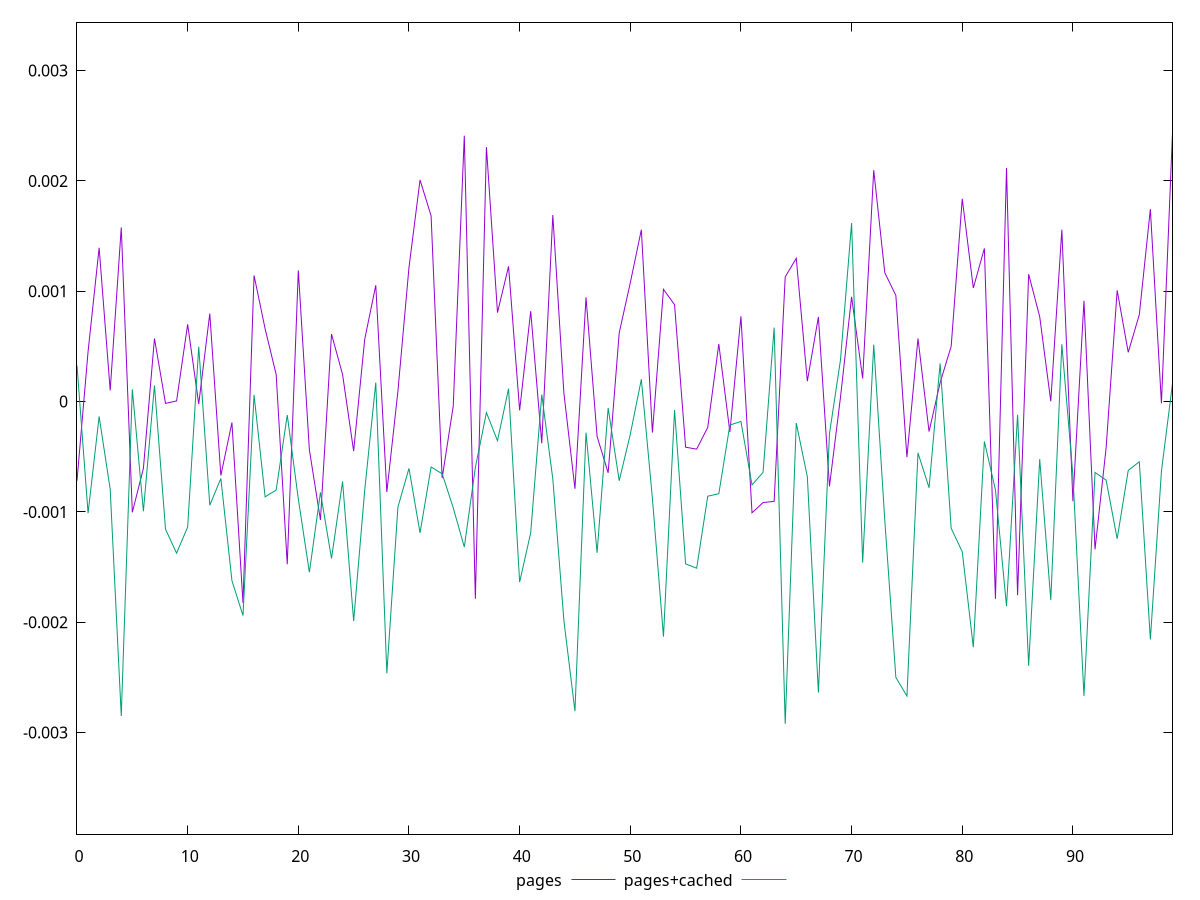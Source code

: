 reset

$pages <<EOF
0 -0.0007165056100326611
1 0.0004532373420270186
2 0.0013943392103564656
3 0.00010190991831206531
4 0.0015784351973951532
5 -0.0010035917148701668
6 -0.0006056676102053404
7 0.0005718110117390263
8 -0.000016428699431880746
9 0.000006099658607147673
10 0.0007000708035730441
11 -0.000021709790034012133
12 0.0007980847120655721
13 -0.0006698948194214238
14 -0.0001896794458577794
15 -0.001824698904172628
16 0.0011429839537470594
17 0.0006599602499154228
18 0.0002449163651669833
19 -0.0014738607123712221
20 0.0011886128037890437
21 -0.0004373285542360134
22 -0.0010724792933019243
23 0.0006118412062849493
24 0.000245293986021472
25 -0.00044855777080828887
26 0.000563764462863195
27 0.0010541040036309208
28 -0.0008197999211138618
29 0.00009367475785611868
30 0.0012154179520516561
31 0.0020089269650528595
32 0.0016832851958591161
33 -0.0006929403147554247
34 -0.00004082840900915263
35 0.0024100605593457168
36 -0.0017873279695018091
37 0.0023068750778734324
38 0.0008064238367765653
39 0.0012262006297367734
40 -0.00007934965794281768
41 0.0008195661620833932
42 -0.00037717562293087257
43 0.0016907807462519047
44 0.00007728088054727022
45 -0.0007901198910332599
46 0.0009445301340378909
47 -0.0003154331927312876
48 -0.0006457052680384102
49 0.0006238090233522369
50 0.0010763086885898887
51 0.0015578610304590012
52 -0.0002808830718511068
53 0.0010172110526162543
54 0.0008782578809353514
55 -0.00041344119458820716
56 -0.0004308346306930458
57 -0.00023391332705703373
58 0.0005217440722211392
59 -0.00027565439114822233
60 0.0007731694632876318
61 -0.0010076552625867762
62 -0.0009149802858906348
63 -0.0009038743317070191
64 0.00112997324280808
65 0.0012987880392860821
66 0.00018495941330461674
67 0.0007671920075899591
68 -0.0007679573046442803
69 0.000042263944707074394
70 0.0009495814664198466
71 0.00020984975192999688
72 0.0020974295255597715
73 0.001168338001587052
74 0.0009621669606808797
75 -0.0005039675768518076
76 0.0005720179693217226
77 -0.00027166535559544625
78 0.00017099548118744147
79 0.0005017993524298909
80 0.0018382497571728551
81 0.001029780711926115
82 0.001388546351154704
83 -0.0017868488002594704
84 0.0021169952456850326
85 -0.0017545374378433523
86 0.0011547606252144543
87 0.0007693892324757256
88 0.000002962981786971963
89 0.0015583081880927384
90 -0.0009022031240631001
91 0.0009134370986869367
92 -0.0013384783369402547
93 -0.0004208426141510624
94 0.0010081264141681451
95 0.0004465796660524074
96 0.0007877017271689157
97 0.0017443982767522486
98 -0.00001543349962690732
99 0.002437703013265002
EOF

$pagesCached <<EOF
0 0.0003273691374989868
1 -0.0010113465050534635
2 -0.0001344358897223355
3 -0.0007953435780983995
4 -0.0028492686297163904
5 0.0001110123815355732
6 -0.0009934915624472893
7 0.000146345834661403
8 -0.001156747527839562
9 -0.001373877817097667
10 -0.0011362672494194801
11 0.0004976086258844589
12 -0.0009389962157132184
13 -0.0006969263668218887
14 -0.0016224106027304661
15 -0.0019396091747404878
16 0.00006088069895446163
17 -0.0008632932243528721
18 -0.0008014099986483212
19 -0.00012155769279768164
20 -0.0008816880759530785
21 -0.0015467732843695778
22 -0.0008230826197854355
23 -0.001421855978321189
24 -0.0007242425442070307
25 -0.0019886259883504856
26 -0.0008036439494985518
27 0.0001717597962645659
28 -0.0024624622417264885
29 -0.0009561534837978655
30 -0.0006050175839913393
31 -0.00118936610397231
32 -0.0005929171153268006
33 -0.0006540147166500268
34 -0.0009624430072844706
35 -0.0013181097081321493
36 -0.0005964673649527255
37 -0.00009948939357117964
38 -0.0003548000771433843
39 0.0001177097760825932
40 -0.0016361505047481587
41 -0.0011898753561822503
42 0.00006375885718970936
43 -0.0007020835156978502
44 -0.0019840765179248224
45 -0.002805851041331918
46 -0.00028091413392044987
47 -0.0013705927750749733
48 -0.000058117339729325813
49 -0.0007172037706616771
50 -0.0002966432055258386
51 0.00020229052730106473
52 -0.0008784111185440299
53 -0.0021307363589188875
54 -0.0000763845050389636
55 -0.0014707734336922838
56 -0.0015099633645680357
57 -0.0008575096105092009
58 -0.0008348083826098821
59 -0.0002122962571283818
60 -0.00017988106105428086
61 -0.000755453334028143
62 -0.000640895896968903
63 0.0006709027244320917
64 -0.002920053734437449
65 -0.0001949121973612175
66 -0.0006804957576852858
67 -0.0026368625808379665
68 -0.00029127061615911857
69 0.0003806007860664304
70 0.0016176667033985111
71 -0.0014589691320363793
72 0.0005156605824090013
73 -0.001074885066092189
74 -0.0024996851683296724
75 -0.0026686402191589643
76 -0.0004654347023297742
77 -0.0007808919918083732
78 0.00034593857422309665
79 -0.0011486845559214212
80 -0.0013606844795868809
81 -0.0022258991245684297
82 -0.00036108491280158054
83 -0.0008000356171858778
84 -0.0018541952463024633
85 -0.00011838309227959893
86 -0.0023941883465096693
87 -0.0005216878791825322
88 -0.0017975679899970773
89 0.0005199807014276039
90 -0.000669529543659457
91 -0.0026675917999472347
92 -0.000642038817631875
93 -0.0007115031025785826
94 -0.001243227016831909
95 -0.0006237714014976179
96 -0.0005452041722645587
97 -0.002155652430729292
98 -0.0006307476030553691
99 0.00016343073681256842
EOF

set key outside below
set xrange [0:99]
set yrange [-0.003920053734437449:0.0034377030132650022]
set trange [-0.003920053734437449:0.0034377030132650022]
set terminal svg size 640, 520 enhanced background rgb 'white'
set output "reprap/meta/score-difference/comparison/line/1_vs_2.svg"

plot $pages title "pages" with line, \
     $pagesCached title "pages+cached" with line

reset
